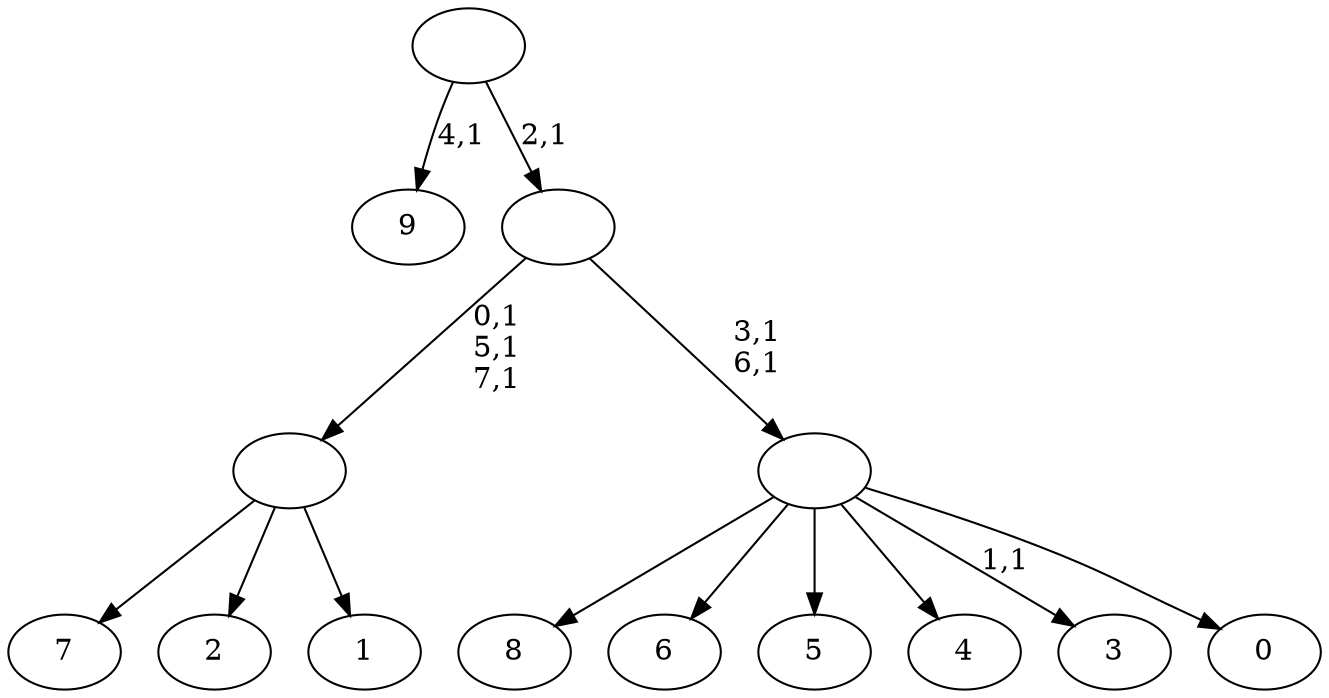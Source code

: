 digraph T {
	18 [label="9"]
	16 [label="8"]
	15 [label="7"]
	14 [label="6"]
	13 [label="5"]
	12 [label="4"]
	11 [label="3"]
	9 [label="2"]
	8 [label="1"]
	7 [label=""]
	4 [label="0"]
	3 [label=""]
	1 [label=""]
	0 [label=""]
	7 -> 15 [label=""]
	7 -> 9 [label=""]
	7 -> 8 [label=""]
	3 -> 11 [label="1,1"]
	3 -> 16 [label=""]
	3 -> 14 [label=""]
	3 -> 13 [label=""]
	3 -> 12 [label=""]
	3 -> 4 [label=""]
	1 -> 3 [label="3,1\n6,1"]
	1 -> 7 [label="0,1\n5,1\n7,1"]
	0 -> 18 [label="4,1"]
	0 -> 1 [label="2,1"]
}
